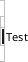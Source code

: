 {
  "sha1": "jzr5oto3bdz3x4hxjtqvtmzkkihvyf5",
  "insertion": {
    "when": "2024-06-03T18:59:32.416Z",
    "url": "https://forum.plantuml.net/18262/gantt-crashes-with-specific-project-start-dates",
    "user": "plantuml@gmail.com"
  }
}
@startgantt

printscale weekly
saturdays are closed
sundays are closed

project starts 2023/9/25

[Test] lasts 1 day

@endgantt
